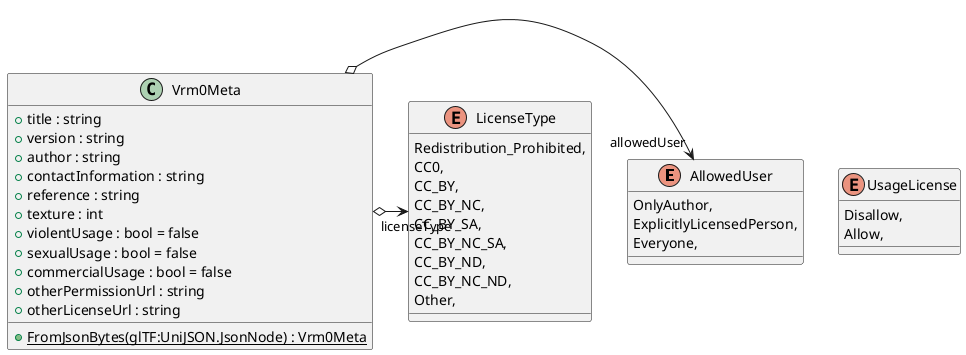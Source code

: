 @startuml
enum AllowedUser {
    OnlyAuthor,
    ExplicitlyLicensedPerson,
    Everyone,
}
enum LicenseType {
    Redistribution_Prohibited,
    CC0,
    CC_BY,
    CC_BY_NC,
    CC_BY_SA,
    CC_BY_NC_SA,
    CC_BY_ND,
    CC_BY_NC_ND,
    Other,
}
enum UsageLicense {
    Disallow,
    Allow,
}
class Vrm0Meta {
    + title : string
    + version : string
    + author : string
    + contactInformation : string
    + reference : string
    + texture : int
    + violentUsage : bool = false
    + sexualUsage : bool = false
    + commercialUsage : bool = false
    + otherPermissionUrl : string
    + otherLicenseUrl : string
    + {static} FromJsonBytes(glTF:UniJSON.JsonNode) : Vrm0Meta
}
Vrm0Meta o-> "allowedUser" AllowedUser
Vrm0Meta o-> "licenseType" LicenseType
@enduml
